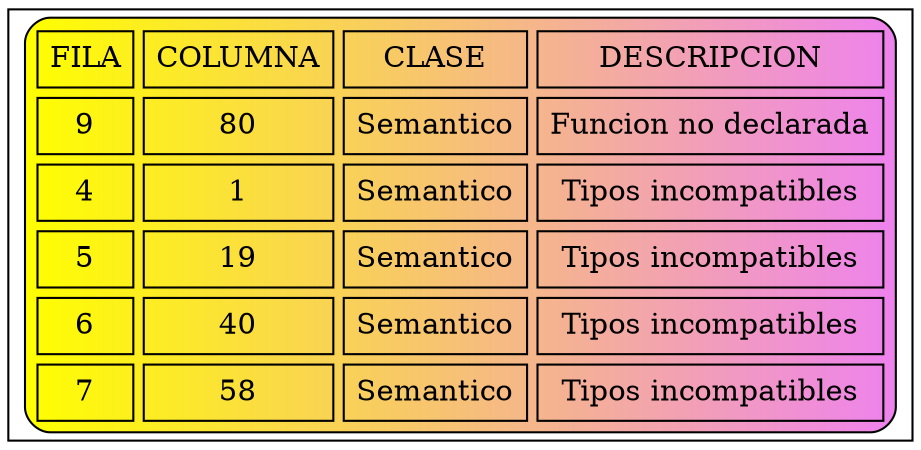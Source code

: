 digraph G{
node [shape=record];
a0 [label=<<TABLE border="1" cellspacing="5" cellpadding="5" style="rounded" bgcolor="yellow:violet">
"<TR><TD>FILA</TD><TD>COLUMNA</TD><TD>CLASE</TD><TD>DESCRIPCION</TD></TR>
<TR><TD>9</TD><TD>80</TD><TD>Semantico</TD><TD>Funcion no declarada</TD></TR>
<TR><TD>4</TD><TD>1</TD><TD>Semantico</TD><TD>Tipos incompatibles</TD></TR>
<TR><TD>5</TD><TD>19</TD><TD>Semantico</TD><TD>Tipos incompatibles</TD></TR>
<TR><TD>6</TD><TD>40</TD><TD>Semantico</TD><TD>Tipos incompatibles</TD></TR>
<TR><TD>7</TD><TD>58</TD><TD>Semantico</TD><TD>Tipos incompatibles</TD></TR>
</TABLE>>];
}